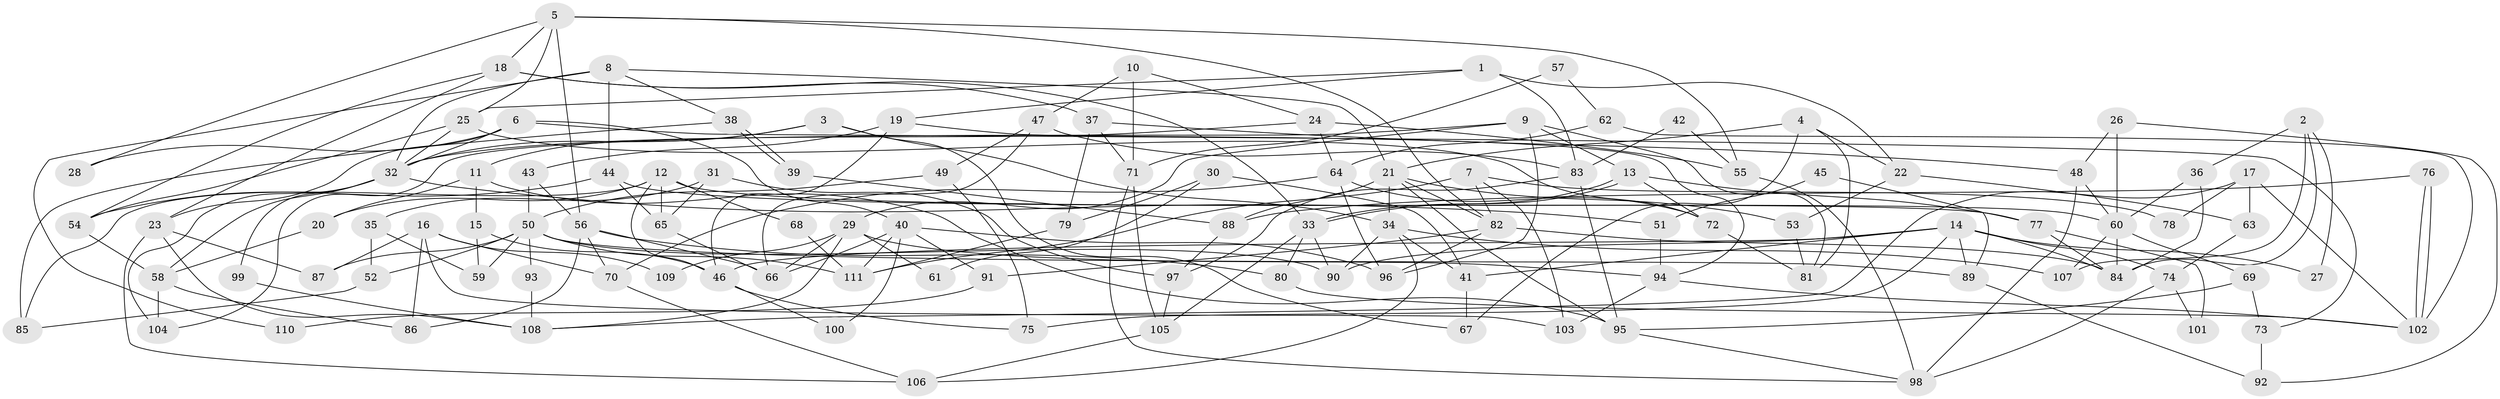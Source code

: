 // coarse degree distribution, {6: 0.15492957746478872, 4: 0.18309859154929578, 5: 0.16901408450704225, 7: 0.11267605633802817, 11: 0.014084507042253521, 3: 0.14084507042253522, 8: 0.028169014084507043, 10: 0.056338028169014086, 9: 0.014084507042253521, 2: 0.1267605633802817}
// Generated by graph-tools (version 1.1) at 2025/23/03/03/25 07:23:57]
// undirected, 111 vertices, 222 edges
graph export_dot {
graph [start="1"]
  node [color=gray90,style=filled];
  1;
  2;
  3;
  4;
  5;
  6;
  7;
  8;
  9;
  10;
  11;
  12;
  13;
  14;
  15;
  16;
  17;
  18;
  19;
  20;
  21;
  22;
  23;
  24;
  25;
  26;
  27;
  28;
  29;
  30;
  31;
  32;
  33;
  34;
  35;
  36;
  37;
  38;
  39;
  40;
  41;
  42;
  43;
  44;
  45;
  46;
  47;
  48;
  49;
  50;
  51;
  52;
  53;
  54;
  55;
  56;
  57;
  58;
  59;
  60;
  61;
  62;
  63;
  64;
  65;
  66;
  67;
  68;
  69;
  70;
  71;
  72;
  73;
  74;
  75;
  76;
  77;
  78;
  79;
  80;
  81;
  82;
  83;
  84;
  85;
  86;
  87;
  88;
  89;
  90;
  91;
  92;
  93;
  94;
  95;
  96;
  97;
  98;
  99;
  100;
  101;
  102;
  103;
  104;
  105;
  106;
  107;
  108;
  109;
  110;
  111;
  1 -- 19;
  1 -- 22;
  1 -- 25;
  1 -- 83;
  2 -- 107;
  2 -- 84;
  2 -- 27;
  2 -- 36;
  3 -- 32;
  3 -- 67;
  3 -- 11;
  3 -- 34;
  4 -- 21;
  4 -- 81;
  4 -- 22;
  4 -- 67;
  5 -- 18;
  5 -- 25;
  5 -- 28;
  5 -- 55;
  5 -- 56;
  5 -- 82;
  6 -- 32;
  6 -- 23;
  6 -- 28;
  6 -- 40;
  6 -- 73;
  7 -- 111;
  7 -- 82;
  7 -- 78;
  7 -- 103;
  8 -- 32;
  8 -- 44;
  8 -- 21;
  8 -- 38;
  8 -- 110;
  9 -- 96;
  9 -- 29;
  9 -- 13;
  9 -- 81;
  9 -- 104;
  10 -- 47;
  10 -- 24;
  10 -- 71;
  11 -- 95;
  11 -- 15;
  11 -- 20;
  12 -- 60;
  12 -- 20;
  12 -- 46;
  12 -- 65;
  12 -- 68;
  12 -- 85;
  13 -- 33;
  13 -- 33;
  13 -- 72;
  13 -- 77;
  14 -- 84;
  14 -- 90;
  14 -- 27;
  14 -- 41;
  14 -- 46;
  14 -- 74;
  14 -- 75;
  14 -- 89;
  15 -- 46;
  15 -- 59;
  16 -- 87;
  16 -- 86;
  16 -- 70;
  16 -- 103;
  16 -- 109;
  17 -- 108;
  17 -- 102;
  17 -- 63;
  17 -- 78;
  18 -- 33;
  18 -- 54;
  18 -- 23;
  18 -- 37;
  19 -- 43;
  19 -- 46;
  19 -- 94;
  20 -- 58;
  21 -- 34;
  21 -- 53;
  21 -- 82;
  21 -- 88;
  21 -- 95;
  22 -- 53;
  22 -- 63;
  23 -- 106;
  23 -- 87;
  23 -- 108;
  24 -- 55;
  24 -- 64;
  24 -- 32;
  25 -- 54;
  25 -- 32;
  25 -- 72;
  26 -- 60;
  26 -- 48;
  26 -- 92;
  29 -- 66;
  29 -- 94;
  29 -- 61;
  29 -- 108;
  29 -- 109;
  30 -- 41;
  30 -- 79;
  30 -- 61;
  31 -- 65;
  31 -- 97;
  31 -- 35;
  32 -- 51;
  32 -- 58;
  32 -- 99;
  32 -- 104;
  33 -- 80;
  33 -- 90;
  33 -- 105;
  34 -- 106;
  34 -- 41;
  34 -- 90;
  34 -- 107;
  35 -- 52;
  35 -- 59;
  36 -- 60;
  36 -- 84;
  37 -- 71;
  37 -- 48;
  37 -- 79;
  38 -- 39;
  38 -- 39;
  38 -- 85;
  39 -- 88;
  40 -- 96;
  40 -- 66;
  40 -- 91;
  40 -- 100;
  40 -- 111;
  41 -- 67;
  42 -- 55;
  42 -- 83;
  43 -- 56;
  43 -- 50;
  44 -- 65;
  44 -- 77;
  44 -- 54;
  45 -- 89;
  45 -- 51;
  46 -- 75;
  46 -- 100;
  47 -- 83;
  47 -- 49;
  47 -- 66;
  48 -- 60;
  48 -- 98;
  49 -- 50;
  49 -- 75;
  50 -- 90;
  50 -- 59;
  50 -- 52;
  50 -- 87;
  50 -- 89;
  50 -- 93;
  50 -- 111;
  51 -- 94;
  52 -- 85;
  53 -- 81;
  54 -- 58;
  55 -- 98;
  56 -- 66;
  56 -- 70;
  56 -- 80;
  56 -- 86;
  57 -- 71;
  57 -- 62;
  58 -- 104;
  58 -- 86;
  60 -- 69;
  60 -- 84;
  60 -- 107;
  62 -- 64;
  62 -- 102;
  63 -- 74;
  64 -- 70;
  64 -- 72;
  64 -- 96;
  65 -- 66;
  68 -- 111;
  69 -- 73;
  69 -- 95;
  70 -- 106;
  71 -- 98;
  71 -- 105;
  72 -- 81;
  73 -- 92;
  74 -- 98;
  74 -- 101;
  76 -- 88;
  76 -- 102;
  76 -- 102;
  77 -- 84;
  77 -- 101;
  79 -- 111;
  80 -- 102;
  82 -- 84;
  82 -- 91;
  82 -- 96;
  83 -- 95;
  83 -- 97;
  88 -- 97;
  89 -- 92;
  91 -- 110;
  93 -- 108;
  94 -- 103;
  94 -- 102;
  95 -- 98;
  97 -- 105;
  99 -- 108;
  105 -- 106;
}
